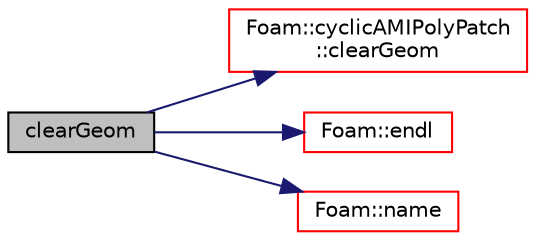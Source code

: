 digraph "clearGeom"
{
  bgcolor="transparent";
  edge [fontname="Helvetica",fontsize="10",labelfontname="Helvetica",labelfontsize="10"];
  node [fontname="Helvetica",fontsize="10",shape=record];
  rankdir="LR";
  Node346 [label="clearGeom",height=0.2,width=0.4,color="black", fillcolor="grey75", style="filled", fontcolor="black"];
  Node346 -> Node347 [color="midnightblue",fontsize="10",style="solid",fontname="Helvetica"];
  Node347 [label="Foam::cyclicAMIPolyPatch\l::clearGeom",height=0.2,width=0.4,color="red",URL="$a26077.html#a499a7f858dc495c47b618e168fec6372",tooltip="Clear geometry. "];
  Node346 -> Node353 [color="midnightblue",fontsize="10",style="solid",fontname="Helvetica"];
  Node353 [label="Foam::endl",height=0.2,width=0.4,color="red",URL="$a21851.html#a2db8fe02a0d3909e9351bb4275b23ce4",tooltip="Add newline and flush stream. "];
  Node346 -> Node355 [color="midnightblue",fontsize="10",style="solid",fontname="Helvetica"];
  Node355 [label="Foam::name",height=0.2,width=0.4,color="red",URL="$a21851.html#adcb0df2bd4953cb6bb390272d8263c3a",tooltip="Return a string representation of a complex. "];
}
